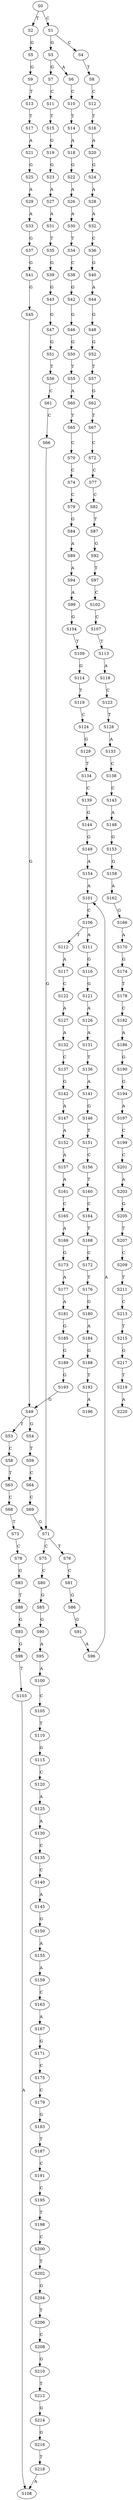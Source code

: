 strict digraph  {
	S0 -> S1 [ label = C ];
	S0 -> S2 [ label = T ];
	S1 -> S3 [ label = G ];
	S1 -> S4 [ label = C ];
	S2 -> S5 [ label = G ];
	S3 -> S6 [ label = A ];
	S3 -> S7 [ label = G ];
	S4 -> S8 [ label = T ];
	S5 -> S9 [ label = G ];
	S6 -> S10 [ label = C ];
	S7 -> S11 [ label = C ];
	S8 -> S12 [ label = C ];
	S9 -> S13 [ label = T ];
	S10 -> S14 [ label = T ];
	S11 -> S15 [ label = T ];
	S12 -> S16 [ label = T ];
	S13 -> S17 [ label = T ];
	S14 -> S18 [ label = A ];
	S15 -> S19 [ label = G ];
	S16 -> S20 [ label = A ];
	S17 -> S21 [ label = A ];
	S18 -> S22 [ label = G ];
	S19 -> S23 [ label = G ];
	S20 -> S24 [ label = G ];
	S21 -> S25 [ label = G ];
	S22 -> S26 [ label = A ];
	S23 -> S27 [ label = A ];
	S24 -> S28 [ label = A ];
	S25 -> S29 [ label = A ];
	S26 -> S30 [ label = A ];
	S27 -> S31 [ label = A ];
	S28 -> S32 [ label = A ];
	S29 -> S33 [ label = A ];
	S30 -> S34 [ label = T ];
	S31 -> S35 [ label = T ];
	S32 -> S36 [ label = C ];
	S33 -> S37 [ label = G ];
	S34 -> S38 [ label = C ];
	S35 -> S39 [ label = G ];
	S36 -> S40 [ label = G ];
	S37 -> S41 [ label = G ];
	S38 -> S42 [ label = G ];
	S39 -> S43 [ label = G ];
	S40 -> S44 [ label = A ];
	S41 -> S45 [ label = G ];
	S42 -> S46 [ label = G ];
	S43 -> S47 [ label = G ];
	S44 -> S48 [ label = G ];
	S45 -> S49 [ label = G ];
	S46 -> S50 [ label = G ];
	S47 -> S51 [ label = G ];
	S48 -> S52 [ label = G ];
	S49 -> S53 [ label = T ];
	S49 -> S54 [ label = G ];
	S50 -> S55 [ label = T ];
	S51 -> S56 [ label = T ];
	S52 -> S57 [ label = T ];
	S53 -> S58 [ label = C ];
	S54 -> S59 [ label = T ];
	S55 -> S60 [ label = A ];
	S56 -> S61 [ label = C ];
	S57 -> S62 [ label = G ];
	S58 -> S63 [ label = T ];
	S59 -> S64 [ label = C ];
	S60 -> S65 [ label = T ];
	S61 -> S66 [ label = C ];
	S62 -> S67 [ label = T ];
	S63 -> S68 [ label = C ];
	S64 -> S69 [ label = C ];
	S65 -> S70 [ label = C ];
	S66 -> S71 [ label = G ];
	S67 -> S72 [ label = C ];
	S68 -> S73 [ label = T ];
	S69 -> S71 [ label = G ];
	S70 -> S74 [ label = C ];
	S71 -> S75 [ label = C ];
	S71 -> S76 [ label = T ];
	S72 -> S77 [ label = C ];
	S73 -> S78 [ label = C ];
	S74 -> S79 [ label = C ];
	S75 -> S80 [ label = C ];
	S76 -> S81 [ label = C ];
	S77 -> S82 [ label = C ];
	S78 -> S83 [ label = G ];
	S79 -> S84 [ label = G ];
	S80 -> S85 [ label = G ];
	S81 -> S86 [ label = G ];
	S82 -> S87 [ label = T ];
	S83 -> S88 [ label = T ];
	S84 -> S89 [ label = A ];
	S85 -> S90 [ label = G ];
	S86 -> S91 [ label = G ];
	S87 -> S92 [ label = G ];
	S88 -> S93 [ label = G ];
	S89 -> S94 [ label = A ];
	S90 -> S95 [ label = A ];
	S91 -> S96 [ label = A ];
	S92 -> S97 [ label = T ];
	S93 -> S98 [ label = G ];
	S94 -> S99 [ label = A ];
	S95 -> S100 [ label = A ];
	S96 -> S101 [ label = A ];
	S97 -> S102 [ label = C ];
	S98 -> S103 [ label = T ];
	S99 -> S104 [ label = G ];
	S100 -> S105 [ label = C ];
	S101 -> S106 [ label = C ];
	S102 -> S107 [ label = C ];
	S103 -> S108 [ label = A ];
	S104 -> S109 [ label = T ];
	S105 -> S110 [ label = T ];
	S106 -> S111 [ label = A ];
	S106 -> S112 [ label = T ];
	S107 -> S113 [ label = T ];
	S109 -> S114 [ label = G ];
	S110 -> S115 [ label = G ];
	S111 -> S116 [ label = G ];
	S112 -> S117 [ label = A ];
	S113 -> S118 [ label = A ];
	S114 -> S119 [ label = T ];
	S115 -> S120 [ label = C ];
	S116 -> S121 [ label = G ];
	S117 -> S122 [ label = C ];
	S118 -> S123 [ label = C ];
	S119 -> S124 [ label = C ];
	S120 -> S125 [ label = A ];
	S121 -> S126 [ label = A ];
	S122 -> S127 [ label = A ];
	S123 -> S128 [ label = T ];
	S124 -> S129 [ label = G ];
	S125 -> S130 [ label = A ];
	S126 -> S131 [ label = A ];
	S127 -> S132 [ label = A ];
	S128 -> S133 [ label = A ];
	S129 -> S134 [ label = T ];
	S130 -> S135 [ label = C ];
	S131 -> S136 [ label = T ];
	S132 -> S137 [ label = C ];
	S133 -> S138 [ label = C ];
	S134 -> S139 [ label = C ];
	S135 -> S140 [ label = C ];
	S136 -> S141 [ label = A ];
	S137 -> S142 [ label = G ];
	S138 -> S143 [ label = C ];
	S139 -> S144 [ label = G ];
	S140 -> S145 [ label = A ];
	S141 -> S146 [ label = G ];
	S142 -> S147 [ label = A ];
	S143 -> S148 [ label = A ];
	S144 -> S149 [ label = G ];
	S145 -> S150 [ label = G ];
	S146 -> S151 [ label = T ];
	S147 -> S152 [ label = A ];
	S148 -> S153 [ label = G ];
	S149 -> S154 [ label = A ];
	S150 -> S155 [ label = A ];
	S151 -> S156 [ label = C ];
	S152 -> S157 [ label = A ];
	S153 -> S158 [ label = G ];
	S154 -> S101 [ label = A ];
	S155 -> S159 [ label = A ];
	S156 -> S160 [ label = T ];
	S157 -> S161 [ label = A ];
	S158 -> S162 [ label = A ];
	S159 -> S163 [ label = C ];
	S160 -> S164 [ label = C ];
	S161 -> S165 [ label = C ];
	S162 -> S166 [ label = G ];
	S163 -> S167 [ label = A ];
	S164 -> S168 [ label = T ];
	S165 -> S169 [ label = A ];
	S166 -> S170 [ label = A ];
	S167 -> S171 [ label = G ];
	S168 -> S172 [ label = C ];
	S169 -> S173 [ label = G ];
	S170 -> S174 [ label = G ];
	S171 -> S175 [ label = C ];
	S172 -> S176 [ label = T ];
	S173 -> S177 [ label = A ];
	S174 -> S178 [ label = T ];
	S175 -> S179 [ label = C ];
	S176 -> S180 [ label = G ];
	S177 -> S181 [ label = A ];
	S178 -> S182 [ label = C ];
	S179 -> S183 [ label = G ];
	S180 -> S184 [ label = A ];
	S181 -> S185 [ label = G ];
	S182 -> S186 [ label = A ];
	S183 -> S187 [ label = T ];
	S184 -> S188 [ label = G ];
	S185 -> S189 [ label = G ];
	S186 -> S190 [ label = G ];
	S187 -> S191 [ label = C ];
	S188 -> S192 [ label = T ];
	S189 -> S193 [ label = G ];
	S190 -> S194 [ label = G ];
	S191 -> S195 [ label = C ];
	S192 -> S196 [ label = A ];
	S193 -> S49 [ label = G ];
	S194 -> S197 [ label = A ];
	S195 -> S198 [ label = T ];
	S197 -> S199 [ label = C ];
	S198 -> S200 [ label = C ];
	S199 -> S201 [ label = C ];
	S200 -> S202 [ label = T ];
	S201 -> S203 [ label = A ];
	S202 -> S204 [ label = G ];
	S203 -> S205 [ label = G ];
	S204 -> S206 [ label = T ];
	S205 -> S207 [ label = T ];
	S206 -> S208 [ label = C ];
	S207 -> S209 [ label = C ];
	S208 -> S210 [ label = G ];
	S209 -> S211 [ label = T ];
	S210 -> S212 [ label = T ];
	S211 -> S213 [ label = C ];
	S212 -> S214 [ label = G ];
	S213 -> S215 [ label = T ];
	S214 -> S216 [ label = G ];
	S215 -> S217 [ label = G ];
	S216 -> S218 [ label = T ];
	S217 -> S219 [ label = T ];
	S218 -> S108 [ label = A ];
	S219 -> S220 [ label = A ];
}
